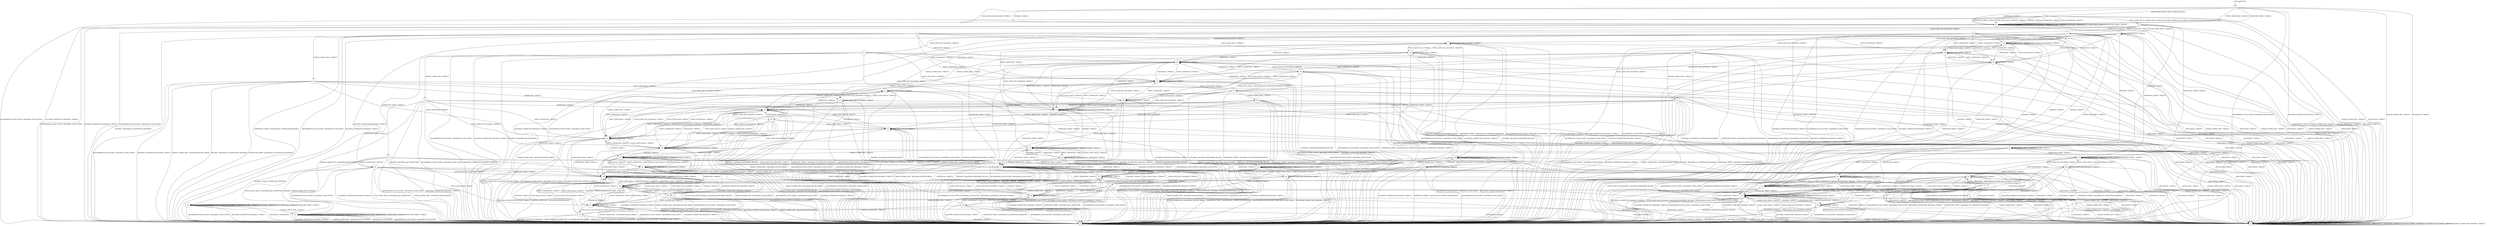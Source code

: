digraph g {
	graph [name=g];
	s0	[label=s0,
		shape=circle];
	s1	[label=s1,
		shape=circle];
	s0 -> s1	[key=0,
		label="Alert(WARNING,CLOSE_NOTIFY) / Alert(FATAL,CLOSE_NOTIFY)"];
	s0 -> s1	[key=1,
		label="Alert(FATAL,UNEXPECTED_MESSAGE) / TIMEOUT"];
	s2	[label=s2,
		shape=circle];
	s0 -> s2	[key=0,
		label="ECDH_CLIENT_HELLO / HELLO_VERIFY_REQUEST+"];
	s3	[label=s3,
		shape=circle];
	s0 -> s3	[key=0,
		label="ECDH_CLIENT_KEY_EXCHANGE / TIMEOUT"];
	s0 -> s3	[key=1,
		label="FINISHED / TIMEOUT"];
	s0 -> s3	[key=2,
		label="CERTIFICATE / TIMEOUT"];
	s0 -> s3	[key=3,
		label="EMPTY_CERTIFICATE / TIMEOUT"];
	s0 -> s3	[key=4,
		label="CERTIFICATE_VERIFY / TIMEOUT"];
	s4	[label=s4,
		shape=circle];
	s0 -> s4	[key=0,
		label="CHANGE_CIPHER_SPEC / TIMEOUT"];
	s0 -> s4	[key=1,
		label="APPLICATION / TIMEOUT"];
	s1 -> s1	[key=0,
		label="ECDH_CLIENT_HELLO / SOCKET_CLOSED"];
	s1 -> s1	[key=1,
		label="ECDH_CLIENT_KEY_EXCHANGE / SOCKET_CLOSED"];
	s1 -> s1	[key=2,
		label="CHANGE_CIPHER_SPEC / SOCKET_CLOSED"];
	s1 -> s1	[key=3,
		label="FINISHED / SOCKET_CLOSED"];
	s1 -> s1	[key=4,
		label="APPLICATION / SOCKET_CLOSED"];
	s1 -> s1	[key=5,
		label="CERTIFICATE / SOCKET_CLOSED"];
	s1 -> s1	[key=6,
		label="EMPTY_CERTIFICATE / SOCKET_CLOSED"];
	s1 -> s1	[key=7,
		label="CERTIFICATE_VERIFY / SOCKET_CLOSED"];
	s1 -> s1	[key=8,
		label="Alert(WARNING,CLOSE_NOTIFY) / SOCKET_CLOSED"];
	s1 -> s1	[key=9,
		label="Alert(FATAL,UNEXPECTED_MESSAGE) / SOCKET_CLOSED"];
	s2 -> s1	[key=0,
		label="Alert(WARNING,CLOSE_NOTIFY) / Alert(FATAL,CLOSE_NOTIFY)"];
	s2 -> s1	[key=1,
		label="Alert(FATAL,UNEXPECTED_MESSAGE) / TIMEOUT"];
	s2 -> s3	[key=0,
		label="ECDH_CLIENT_KEY_EXCHANGE / TIMEOUT"];
	s2 -> s3	[key=1,
		label="FINISHED / TIMEOUT"];
	s2 -> s3	[key=2,
		label="CERTIFICATE / TIMEOUT"];
	s2 -> s3	[key=3,
		label="EMPTY_CERTIFICATE / TIMEOUT"];
	s2 -> s3	[key=4,
		label="CERTIFICATE_VERIFY / TIMEOUT"];
	s2 -> s4	[key=0,
		label="CHANGE_CIPHER_SPEC / TIMEOUT"];
	s2 -> s4	[key=1,
		label="APPLICATION / TIMEOUT"];
	s5	[label=s5,
		shape=circle];
	s2 -> s5	[key=0,
		label="ECDH_CLIENT_HELLO / SERVER_HELLO,CERTIFICATE,ECDHE_SERVER_KEY_EXCHANGE,CERTIFICATE_REQUEST,SERVER_HELLO_DONE"];
	s3 -> s1	[key=0,
		label="Alert(WARNING,CLOSE_NOTIFY) / Alert(FATAL,CLOSE_NOTIFY)"];
	s3 -> s1	[key=1,
		label="Alert(FATAL,UNEXPECTED_MESSAGE) / TIMEOUT"];
	s3 -> s3	[key=0,
		label="ECDH_CLIENT_HELLO / TIMEOUT"];
	s3 -> s3	[key=1,
		label="ECDH_CLIENT_KEY_EXCHANGE / TIMEOUT"];
	s3 -> s3	[key=2,
		label="FINISHED / TIMEOUT"];
	s3 -> s3	[key=3,
		label="CERTIFICATE / TIMEOUT"];
	s3 -> s3	[key=4,
		label="EMPTY_CERTIFICATE / TIMEOUT"];
	s3 -> s3	[key=5,
		label="CERTIFICATE_VERIFY / TIMEOUT"];
	s3 -> s4	[key=0,
		label="CHANGE_CIPHER_SPEC / TIMEOUT"];
	s3 -> s4	[key=1,
		label="APPLICATION / TIMEOUT"];
	s4 -> s4	[key=0,
		label="ECDH_CLIENT_HELLO / TIMEOUT"];
	s4 -> s4	[key=1,
		label="ECDH_CLIENT_KEY_EXCHANGE / TIMEOUT"];
	s4 -> s4	[key=2,
		label="CHANGE_CIPHER_SPEC / TIMEOUT"];
	s4 -> s4	[key=3,
		label="FINISHED / TIMEOUT"];
	s4 -> s4	[key=4,
		label="APPLICATION / TIMEOUT"];
	s4 -> s4	[key=5,
		label="CERTIFICATE / TIMEOUT"];
	s4 -> s4	[key=6,
		label="EMPTY_CERTIFICATE / TIMEOUT"];
	s4 -> s4	[key=7,
		label="CERTIFICATE_VERIFY / TIMEOUT"];
	s4 -> s4	[key=8,
		label="Alert(WARNING,CLOSE_NOTIFY) / TIMEOUT"];
	s4 -> s4	[key=9,
		label="Alert(FATAL,UNEXPECTED_MESSAGE) / TIMEOUT"];
	s5 -> s1	[key=0,
		label="Alert(WARNING,CLOSE_NOTIFY) / Alert(FATAL,CLOSE_NOTIFY)"];
	s5 -> s1	[key=1,
		label="Alert(FATAL,UNEXPECTED_MESSAGE) / TIMEOUT"];
	s5 -> s4	[key=0,
		label="CHANGE_CIPHER_SPEC / TIMEOUT"];
	s5 -> s4	[key=1,
		label="APPLICATION / TIMEOUT"];
	s6	[label=s6,
		shape=circle];
	s5 -> s6	[key=0,
		label="ECDH_CLIENT_KEY_EXCHANGE / TIMEOUT"];
	s8	[label=s8,
		shape=circle];
	s5 -> s8	[key=0,
		label="FINISHED / TIMEOUT"];
	s9	[label=s9,
		shape=circle];
	s5 -> s9	[key=0,
		label="CERTIFICATE / TIMEOUT"];
	s18	[label=s18,
		shape=circle];
	s5 -> s18	[key=0,
		label="ECDH_CLIENT_HELLO / TIMEOUT"];
	s23	[label=s23,
		shape=circle];
	s5 -> s23	[key=0,
		label="CERTIFICATE_VERIFY / TIMEOUT"];
	s63	[label=s63,
		shape=circle];
	s5 -> s63	[key=0,
		label="EMPTY_CERTIFICATE / TIMEOUT"];
	s6 -> s1	[key=0,
		label="FINISHED / Alert(FATAL,NO_CERTIFICATE_RESERVED)"];
	s6 -> s1	[key=1,
		label="CERTIFICATE_VERIFY / Alert(FATAL,NO_CERTIFICATE_RESERVED)"];
	s6 -> s1	[key=2,
		label="Alert(WARNING,CLOSE_NOTIFY) / Alert(FATAL,CLOSE_NOTIFY)"];
	s6 -> s1	[key=3,
		label="Alert(FATAL,UNEXPECTED_MESSAGE) / TIMEOUT"];
	s6 -> s4	[key=0,
		label="APPLICATION / TIMEOUT"];
	s7	[label=s7,
		shape=circle];
	s6 -> s7	[key=0,
		label="ECDH_CLIENT_KEY_EXCHANGE / TIMEOUT"];
	s10	[label=s10,
		shape=circle];
	s6 -> s10	[key=0,
		label="CERTIFICATE / TIMEOUT"];
	s13	[label=s13,
		shape=circle];
	s6 -> s13	[key=0,
		label="CHANGE_CIPHER_SPEC / TIMEOUT"];
	s30	[label=s30,
		shape=circle];
	s6 -> s30	[key=0,
		label="ECDH_CLIENT_HELLO / TIMEOUT"];
	s33	[label=s33,
		shape=circle];
	s6 -> s33	[key=0,
		label="EMPTY_CERTIFICATE / TIMEOUT"];
	s7 -> s1	[key=0,
		label="FINISHED / Alert(FATAL,HANDSHAKE_FAILURE)"];
	s7 -> s1	[key=1,
		label="CERTIFICATE_VERIFY / Alert(FATAL,NO_CERTIFICATE_RESERVED)"];
	s7 -> s1	[key=2,
		label="Alert(WARNING,CLOSE_NOTIFY) / Alert(FATAL,CLOSE_NOTIFY)"];
	s7 -> s1	[key=3,
		label="Alert(FATAL,UNEXPECTED_MESSAGE) / TIMEOUT"];
	s7 -> s4	[key=0,
		label="APPLICATION / TIMEOUT"];
	s7 -> s7	[key=0,
		label="ECDH_CLIENT_KEY_EXCHANGE / TIMEOUT"];
	s7 -> s10	[key=0,
		label="CERTIFICATE / TIMEOUT"];
	s17	[label=s17,
		shape=circle];
	s7 -> s17	[key=0,
		label="CHANGE_CIPHER_SPEC / TIMEOUT"];
	s7 -> s30	[key=0,
		label="ECDH_CLIENT_HELLO / TIMEOUT"];
	s7 -> s33	[key=0,
		label="EMPTY_CERTIFICATE / TIMEOUT"];
	s8 -> s1	[key=0,
		label="ECDH_CLIENT_KEY_EXCHANGE / Alert(FATAL,HANDSHAKE_FAILURE)"];
	s8 -> s1	[key=1,
		label="Alert(WARNING,CLOSE_NOTIFY) / Alert(FATAL,CLOSE_NOTIFY)"];
	s8 -> s1	[key=2,
		label="Alert(FATAL,UNEXPECTED_MESSAGE) / TIMEOUT"];
	s8 -> s4	[key=0,
		label="CHANGE_CIPHER_SPEC / TIMEOUT"];
	s8 -> s4	[key=1,
		label="APPLICATION / TIMEOUT"];
	s8 -> s8	[key=0,
		label="ECDH_CLIENT_HELLO / TIMEOUT"];
	s8 -> s8	[key=1,
		label="FINISHED / TIMEOUT"];
	s8 -> s23	[key=0,
		label="CERTIFICATE_VERIFY / TIMEOUT"];
	s28	[label=s28,
		shape=circle];
	s8 -> s28	[key=0,
		label="CERTIFICATE / TIMEOUT"];
	s8 -> s28	[key=1,
		label="EMPTY_CERTIFICATE / TIMEOUT"];
	s9 -> s1	[key=0,
		label="Alert(WARNING,CLOSE_NOTIFY) / Alert(FATAL,CLOSE_NOTIFY)"];
	s9 -> s1	[key=1,
		label="Alert(FATAL,UNEXPECTED_MESSAGE) / TIMEOUT"];
	s9 -> s4	[key=0,
		label="CHANGE_CIPHER_SPEC / TIMEOUT"];
	s9 -> s4	[key=1,
		label="APPLICATION / TIMEOUT"];
	s11	[label=s11,
		shape=circle];
	s9 -> s11	[key=0,
		label="ECDH_CLIENT_KEY_EXCHANGE / TIMEOUT"];
	s37	[label=s37,
		shape=circle];
	s9 -> s37	[key=0,
		label="FINISHED / TIMEOUT"];
	s38	[label=s38,
		shape=circle];
	s9 -> s38	[key=0,
		label="ECDH_CLIENT_HELLO / TIMEOUT"];
	s52	[label=s52,
		shape=circle];
	s9 -> s52	[key=0,
		label="CERTIFICATE_VERIFY / TIMEOUT"];
	s56	[label=s56,
		shape=circle];
	s9 -> s56	[key=0,
		label="EMPTY_CERTIFICATE / TIMEOUT"];
	s62	[label=s62,
		shape=circle];
	s9 -> s62	[key=0,
		label="CERTIFICATE / TIMEOUT"];
	s10 -> s1	[key=0,
		label="Alert(WARNING,CLOSE_NOTIFY) / Alert(FATAL,CLOSE_NOTIFY)"];
	s10 -> s1	[key=1,
		label="Alert(FATAL,UNEXPECTED_MESSAGE) / TIMEOUT"];
	s10 -> s4	[key=0,
		label="APPLICATION / TIMEOUT"];
	s10 -> s10	[key=0,
		label="CERTIFICATE / TIMEOUT"];
	s15	[label=s15,
		shape=circle];
	s10 -> s15	[key=0,
		label="ECDH_CLIENT_HELLO / TIMEOUT"];
	s19	[label=s19,
		shape=circle];
	s10 -> s19	[key=0,
		label="CHANGE_CIPHER_SPEC / TIMEOUT"];
	s29	[label=s29,
		shape=circle];
	s10 -> s29	[key=0,
		label="ECDH_CLIENT_KEY_EXCHANGE / TIMEOUT"];
	s31	[label=s31,
		shape=circle];
	s10 -> s31	[key=0,
		label="CERTIFICATE_VERIFY / TIMEOUT"];
	s32	[label=s32,
		shape=circle];
	s10 -> s32	[key=0,
		label="FINISHED / TIMEOUT"];
	s10 -> s33	[key=0,
		label="EMPTY_CERTIFICATE / TIMEOUT"];
	s11 -> s1	[key=0,
		label="FINISHED / Alert(FATAL,BAD_CERTIFICATE)"];
	s11 -> s1	[key=1,
		label="Alert(WARNING,CLOSE_NOTIFY) / Alert(FATAL,CLOSE_NOTIFY)"];
	s11 -> s1	[key=2,
		label="Alert(FATAL,UNEXPECTED_MESSAGE) / TIMEOUT"];
	s11 -> s4	[key=0,
		label="APPLICATION / TIMEOUT"];
	s11 -> s10	[key=0,
		label="CERTIFICATE / TIMEOUT"];
	s12	[label=s12,
		shape=circle];
	s11 -> s12	[key=0,
		label="CERTIFICATE_VERIFY / TIMEOUT"];
	s11 -> s15	[key=0,
		label="ECDH_CLIENT_KEY_EXCHANGE / TIMEOUT"];
	s22	[label=s22,
		shape=circle];
	s11 -> s22	[key=0,
		label="CHANGE_CIPHER_SPEC / TIMEOUT"];
	s11 -> s33	[key=0,
		label="EMPTY_CERTIFICATE / TIMEOUT"];
	s60	[label=s60,
		shape=circle];
	s11 -> s60	[key=0,
		label="ECDH_CLIENT_HELLO / TIMEOUT"];
	s12 -> s1	[key=0,
		label="ECDH_CLIENT_HELLO / Alert(FATAL,BAD_CERTIFICATE)"];
	s12 -> s1	[key=1,
		label="Alert(WARNING,CLOSE_NOTIFY) / Alert(FATAL,CLOSE_NOTIFY)"];
	s12 -> s1	[key=2,
		label="Alert(FATAL,UNEXPECTED_MESSAGE) / TIMEOUT"];
	s12 -> s4	[key=0,
		label="APPLICATION / TIMEOUT"];
	s21	[label=s21,
		shape=circle];
	s12 -> s21	[key=0,
		label="CHANGE_CIPHER_SPEC / TIMEOUT"];
	s12 -> s31	[key=0,
		label="ECDH_CLIENT_KEY_EXCHANGE / TIMEOUT"];
	s12 -> s31	[key=1,
		label="CERTIFICATE_VERIFY / TIMEOUT"];
	s42	[label=s42,
		shape=circle];
	s12 -> s42	[key=0,
		label="FINISHED / CHANGE_CIPHER_SPEC,FINISHED"];
	s47	[label=s47,
		shape=circle];
	s12 -> s47	[key=0,
		label="CERTIFICATE / TIMEOUT"];
	s48	[label=s48,
		shape=circle];
	s12 -> s48	[key=0,
		label="EMPTY_CERTIFICATE / TIMEOUT"];
	s13 -> s1	[key=0,
		label="CHANGE_CIPHER_SPEC / Alert(FATAL,DECODE_ERROR)"];
	s13 -> s1	[key=1,
		label="FINISHED / Alert(FATAL,NO_CERTIFICATE_RESERVED)"];
	s13 -> s1	[key=2,
		label="CERTIFICATE_VERIFY / Alert(FATAL,NO_CERTIFICATE_RESERVED)"];
	s13 -> s1	[key=3,
		label="Alert(WARNING,CLOSE_NOTIFY) / Alert(FATAL,CLOSE_NOTIFY)"];
	s13 -> s1	[key=4,
		label="Alert(FATAL,UNEXPECTED_MESSAGE) / TIMEOUT"];
	s13 -> s4	[key=0,
		label="APPLICATION / TIMEOUT"];
	s14	[label=s14,
		shape=circle];
	s13 -> s14	[key=0,
		label="ECDH_CLIENT_HELLO / TIMEOUT"];
	s13 -> s17	[key=0,
		label="ECDH_CLIENT_KEY_EXCHANGE / TIMEOUT"];
	s13 -> s19	[key=0,
		label="CERTIFICATE / TIMEOUT"];
	s34	[label=s34,
		shape=circle];
	s13 -> s34	[key=0,
		label="EMPTY_CERTIFICATE / TIMEOUT"];
	s14 -> s1	[key=0,
		label="CHANGE_CIPHER_SPEC / Alert(FATAL,DECODE_ERROR)"];
	s14 -> s1	[key=1,
		label="FINISHED / Alert(FATAL,HANDSHAKE_FAILURE)"];
	s14 -> s1	[key=2,
		label="Alert(WARNING,CLOSE_NOTIFY) / Alert(FATAL,CLOSE_NOTIFY)"];
	s14 -> s1	[key=3,
		label="Alert(FATAL,UNEXPECTED_MESSAGE) / TIMEOUT"];
	s14 -> s4	[key=0,
		label="APPLICATION / TIMEOUT"];
	s14 -> s14	[key=0,
		label="ECDH_CLIENT_HELLO / TIMEOUT"];
	s16	[label=s16,
		shape=circle];
	s14 -> s16	[key=0,
		label="CERTIFICATE_VERIFY / TIMEOUT"];
	s14 -> s17	[key=0,
		label="ECDH_CLIENT_KEY_EXCHANGE / TIMEOUT"];
	s14 -> s19	[key=0,
		label="CERTIFICATE / TIMEOUT"];
	s14 -> s34	[key=0,
		label="EMPTY_CERTIFICATE / TIMEOUT"];
	s15 -> s1	[key=0,
		label="Alert(WARNING,CLOSE_NOTIFY) / Alert(FATAL,CLOSE_NOTIFY)"];
	s15 -> s1	[key=1,
		label="Alert(FATAL,UNEXPECTED_MESSAGE) / TIMEOUT"];
	s15 -> s4	[key=0,
		label="APPLICATION / TIMEOUT"];
	s15 -> s10	[key=0,
		label="CERTIFICATE / TIMEOUT"];
	s15 -> s15	[key=0,
		label="ECDH_CLIENT_HELLO / TIMEOUT"];
	s15 -> s15	[key=1,
		label="ECDH_CLIENT_KEY_EXCHANGE / TIMEOUT"];
	s15 -> s31	[key=0,
		label="CERTIFICATE_VERIFY / TIMEOUT"];
	s15 -> s32	[key=0,
		label="FINISHED / TIMEOUT"];
	s15 -> s33	[key=0,
		label="EMPTY_CERTIFICATE / TIMEOUT"];
	s36	[label=s36,
		shape=circle];
	s15 -> s36	[key=0,
		label="CHANGE_CIPHER_SPEC / TIMEOUT"];
	s16 -> s1	[key=0,
		label="CHANGE_CIPHER_SPEC / Alert(FATAL,DECODE_ERROR)"];
	s16 -> s1	[key=1,
		label="Alert(WARNING,CLOSE_NOTIFY) / Alert(FATAL,CLOSE_NOTIFY)"];
	s16 -> s1	[key=2,
		label="Alert(FATAL,UNEXPECTED_MESSAGE) / TIMEOUT"];
	s16 -> s4	[key=0,
		label="APPLICATION / TIMEOUT"];
	s16 -> s16	[key=0,
		label="ECDH_CLIENT_HELLO / TIMEOUT"];
	s16 -> s16	[key=1,
		label="FINISHED / TIMEOUT"];
	s16 -> s16	[key=2,
		label="CERTIFICATE_VERIFY / TIMEOUT"];
	s39	[label=s39,
		shape=circle];
	s16 -> s39	[key=0,
		label="ECDH_CLIENT_KEY_EXCHANGE / TIMEOUT"];
	s45	[label=s45,
		shape=circle];
	s16 -> s45	[key=0,
		label="CERTIFICATE / TIMEOUT"];
	s57	[label=s57,
		shape=circle];
	s16 -> s57	[key=0,
		label="EMPTY_CERTIFICATE / TIMEOUT"];
	s17 -> s1	[key=0,
		label="CHANGE_CIPHER_SPEC / Alert(FATAL,DECODE_ERROR)"];
	s17 -> s1	[key=1,
		label="FINISHED / Alert(FATAL,HANDSHAKE_FAILURE)"];
	s17 -> s1	[key=2,
		label="CERTIFICATE_VERIFY / Alert(FATAL,NO_CERTIFICATE_RESERVED)"];
	s17 -> s1	[key=3,
		label="Alert(WARNING,CLOSE_NOTIFY) / Alert(FATAL,CLOSE_NOTIFY)"];
	s17 -> s1	[key=4,
		label="Alert(FATAL,UNEXPECTED_MESSAGE) / TIMEOUT"];
	s17 -> s4	[key=0,
		label="APPLICATION / TIMEOUT"];
	s17 -> s14	[key=0,
		label="ECDH_CLIENT_HELLO / TIMEOUT"];
	s17 -> s17	[key=0,
		label="ECDH_CLIENT_KEY_EXCHANGE / TIMEOUT"];
	s17 -> s19	[key=0,
		label="CERTIFICATE / TIMEOUT"];
	s17 -> s34	[key=0,
		label="EMPTY_CERTIFICATE / TIMEOUT"];
	s18 -> s1	[key=0,
		label="Alert(WARNING,CLOSE_NOTIFY) / Alert(FATAL,CLOSE_NOTIFY)"];
	s18 -> s1	[key=1,
		label="Alert(FATAL,UNEXPECTED_MESSAGE) / TIMEOUT"];
	s18 -> s4	[key=0,
		label="CHANGE_CIPHER_SPEC / TIMEOUT"];
	s18 -> s4	[key=1,
		label="APPLICATION / TIMEOUT"];
	s18 -> s7	[key=0,
		label="ECDH_CLIENT_KEY_EXCHANGE / TIMEOUT"];
	s18 -> s8	[key=0,
		label="FINISHED / TIMEOUT"];
	s18 -> s18	[key=0,
		label="ECDH_CLIENT_HELLO / TIMEOUT"];
	s18 -> s23	[key=0,
		label="CERTIFICATE_VERIFY / TIMEOUT"];
	s18 -> s56	[key=0,
		label="EMPTY_CERTIFICATE / TIMEOUT"];
	s18 -> s62	[key=0,
		label="CERTIFICATE / TIMEOUT"];
	s19 -> s1	[key=0,
		label="CHANGE_CIPHER_SPEC / Alert(FATAL,DECODE_ERROR)"];
	s19 -> s1	[key=1,
		label="Alert(WARNING,CLOSE_NOTIFY) / Alert(FATAL,CLOSE_NOTIFY)"];
	s19 -> s1	[key=2,
		label="Alert(FATAL,UNEXPECTED_MESSAGE) / TIMEOUT"];
	s19 -> s4	[key=0,
		label="APPLICATION / TIMEOUT"];
	s19 -> s19	[key=0,
		label="CERTIFICATE / TIMEOUT"];
	s20	[label=s20,
		shape=circle];
	s19 -> s20	[key=0,
		label="ECDH_CLIENT_KEY_EXCHANGE / TIMEOUT"];
	s19 -> s34	[key=0,
		label="EMPTY_CERTIFICATE / TIMEOUT"];
	s35	[label=s35,
		shape=circle];
	s19 -> s35	[key=0,
		label="FINISHED / TIMEOUT"];
	s19 -> s36	[key=0,
		label="ECDH_CLIENT_HELLO / TIMEOUT"];
	s44	[label=s44,
		shape=circle];
	s19 -> s44	[key=0,
		label="CERTIFICATE_VERIFY / TIMEOUT"];
	s20 -> s1	[key=0,
		label="CHANGE_CIPHER_SPEC / Alert(FATAL,DECODE_ERROR)"];
	s20 -> s1	[key=1,
		label="FINISHED / Alert(FATAL,HANDSHAKE_FAILURE)"];
	s20 -> s1	[key=2,
		label="CERTIFICATE_VERIFY / Alert(FATAL,BAD_CERTIFICATE)"];
	s20 -> s1	[key=3,
		label="Alert(WARNING,CLOSE_NOTIFY) / Alert(FATAL,CLOSE_NOTIFY)"];
	s20 -> s1	[key=4,
		label="Alert(FATAL,UNEXPECTED_MESSAGE) / TIMEOUT"];
	s20 -> s4	[key=0,
		label="APPLICATION / TIMEOUT"];
	s20 -> s19	[key=0,
		label="CERTIFICATE / TIMEOUT"];
	s27	[label=s27,
		shape=circle];
	s20 -> s27	[key=0,
		label="ECDH_CLIENT_HELLO / TIMEOUT"];
	s20 -> s34	[key=0,
		label="EMPTY_CERTIFICATE / TIMEOUT"];
	s20 -> s36	[key=0,
		label="ECDH_CLIENT_KEY_EXCHANGE / TIMEOUT"];
	s21 -> s1	[key=0,
		label="ECDH_CLIENT_HELLO / Alert(FATAL,BAD_CERTIFICATE)"];
	s21 -> s1	[key=1,
		label="CHANGE_CIPHER_SPEC / Alert(FATAL,DECODE_ERROR)"];
	s21 -> s1	[key=2,
		label="Alert(WARNING,CLOSE_NOTIFY) / Alert(FATAL,CLOSE_NOTIFY)"];
	s21 -> s1	[key=3,
		label="Alert(FATAL,UNEXPECTED_MESSAGE) / TIMEOUT"];
	s21 -> s4	[key=0,
		label="APPLICATION / TIMEOUT"];
	s43	[label=s43,
		shape=circle];
	s21 -> s43	[key=0,
		label="FINISHED / CHANGE_CIPHER_SPEC,FINISHED"];
	s21 -> s44	[key=0,
		label="ECDH_CLIENT_KEY_EXCHANGE / TIMEOUT"];
	s21 -> s44	[key=1,
		label="CERTIFICATE_VERIFY / TIMEOUT"];
	s21 -> s45	[key=0,
		label="CERTIFICATE / TIMEOUT"];
	s21 -> s57	[key=0,
		label="EMPTY_CERTIFICATE / TIMEOUT"];
	s22 -> s1	[key=0,
		label="CHANGE_CIPHER_SPEC / Alert(FATAL,DECODE_ERROR)"];
	s22 -> s1	[key=1,
		label="FINISHED / Alert(FATAL,BAD_CERTIFICATE)"];
	s22 -> s1	[key=2,
		label="Alert(WARNING,CLOSE_NOTIFY) / Alert(FATAL,CLOSE_NOTIFY)"];
	s22 -> s1	[key=3,
		label="Alert(FATAL,UNEXPECTED_MESSAGE) / TIMEOUT"];
	s22 -> s4	[key=0,
		label="APPLICATION / TIMEOUT"];
	s22 -> s19	[key=0,
		label="CERTIFICATE / TIMEOUT"];
	s22 -> s21	[key=0,
		label="CERTIFICATE_VERIFY / TIMEOUT"];
	s22 -> s27	[key=0,
		label="ECDH_CLIENT_HELLO / TIMEOUT"];
	s22 -> s34	[key=0,
		label="EMPTY_CERTIFICATE / TIMEOUT"];
	s22 -> s36	[key=0,
		label="ECDH_CLIENT_KEY_EXCHANGE / TIMEOUT"];
	s23 -> s1	[key=0,
		label="Alert(WARNING,CLOSE_NOTIFY) / Alert(FATAL,CLOSE_NOTIFY)"];
	s23 -> s1	[key=1,
		label="Alert(FATAL,UNEXPECTED_MESSAGE) / TIMEOUT"];
	s23 -> s4	[key=0,
		label="CHANGE_CIPHER_SPEC / TIMEOUT"];
	s23 -> s4	[key=1,
		label="APPLICATION / TIMEOUT"];
	s23 -> s23	[key=0,
		label="ECDH_CLIENT_HELLO / TIMEOUT"];
	s23 -> s23	[key=1,
		label="FINISHED / TIMEOUT"];
	s23 -> s23	[key=2,
		label="CERTIFICATE_VERIFY / TIMEOUT"];
	s24	[label=s24,
		shape=circle];
	s23 -> s24	[key=0,
		label="ECDH_CLIENT_KEY_EXCHANGE / TIMEOUT"];
	s25	[label=s25,
		shape=circle];
	s23 -> s25	[key=0,
		label="CERTIFICATE / TIMEOUT"];
	s53	[label=s53,
		shape=circle];
	s23 -> s53	[key=0,
		label="EMPTY_CERTIFICATE / TIMEOUT"];
	s24 -> s1	[key=0,
		label="CERTIFICATE_VERIFY / Alert(FATAL,NO_CERTIFICATE_RESERVED)"];
	s24 -> s1	[key=1,
		label="Alert(WARNING,CLOSE_NOTIFY) / Alert(FATAL,CLOSE_NOTIFY)"];
	s24 -> s1	[key=2,
		label="Alert(FATAL,UNEXPECTED_MESSAGE) / TIMEOUT"];
	s24 -> s4	[key=0,
		label="CHANGE_CIPHER_SPEC / TIMEOUT"];
	s24 -> s4	[key=1,
		label="APPLICATION / TIMEOUT"];
	s24 -> s23	[key=0,
		label="ECDH_CLIENT_HELLO / TIMEOUT"];
	s24 -> s23	[key=1,
		label="FINISHED / TIMEOUT"];
	s24 -> s24	[key=0,
		label="ECDH_CLIENT_KEY_EXCHANGE / TIMEOUT"];
	s24 -> s25	[key=0,
		label="CERTIFICATE / TIMEOUT"];
	s24 -> s53	[key=0,
		label="EMPTY_CERTIFICATE / TIMEOUT"];
	s25 -> s1	[key=0,
		label="Alert(WARNING,CLOSE_NOTIFY) / Alert(FATAL,CLOSE_NOTIFY)"];
	s25 -> s1	[key=1,
		label="Alert(FATAL,UNEXPECTED_MESSAGE) / TIMEOUT"];
	s25 -> s4	[key=0,
		label="CHANGE_CIPHER_SPEC / TIMEOUT"];
	s25 -> s4	[key=1,
		label="APPLICATION / TIMEOUT"];
	s25 -> s25	[key=0,
		label="CERTIFICATE / TIMEOUT"];
	s26	[label=s26,
		shape=circle];
	s25 -> s26	[key=0,
		label="ECDH_CLIENT_KEY_EXCHANGE / TIMEOUT"];
	s25 -> s52	[key=0,
		label="ECDH_CLIENT_HELLO / TIMEOUT"];
	s25 -> s52	[key=1,
		label="FINISHED / TIMEOUT"];
	s25 -> s52	[key=2,
		label="CERTIFICATE_VERIFY / TIMEOUT"];
	s25 -> s53	[key=0,
		label="EMPTY_CERTIFICATE / TIMEOUT"];
	s26 -> s1	[key=0,
		label="CERTIFICATE_VERIFY / Alert(FATAL,BAD_CERTIFICATE)"];
	s26 -> s1	[key=1,
		label="Alert(WARNING,CLOSE_NOTIFY) / Alert(FATAL,CLOSE_NOTIFY)"];
	s26 -> s1	[key=2,
		label="Alert(FATAL,UNEXPECTED_MESSAGE) / TIMEOUT"];
	s26 -> s4	[key=0,
		label="CHANGE_CIPHER_SPEC / TIMEOUT"];
	s26 -> s4	[key=1,
		label="APPLICATION / TIMEOUT"];
	s26 -> s25	[key=0,
		label="CERTIFICATE / TIMEOUT"];
	s26 -> s52	[key=0,
		label="ECDH_CLIENT_HELLO / TIMEOUT"];
	s26 -> s52	[key=1,
		label="ECDH_CLIENT_KEY_EXCHANGE / TIMEOUT"];
	s26 -> s52	[key=2,
		label="FINISHED / TIMEOUT"];
	s26 -> s53	[key=0,
		label="EMPTY_CERTIFICATE / TIMEOUT"];
	s27 -> s1	[key=0,
		label="CHANGE_CIPHER_SPEC / Alert(FATAL,DECODE_ERROR)"];
	s27 -> s1	[key=1,
		label="FINISHED / Alert(FATAL,HANDSHAKE_FAILURE)"];
	s27 -> s1	[key=2,
		label="Alert(WARNING,CLOSE_NOTIFY) / Alert(FATAL,CLOSE_NOTIFY)"];
	s27 -> s1	[key=3,
		label="Alert(FATAL,UNEXPECTED_MESSAGE) / TIMEOUT"];
	s27 -> s4	[key=0,
		label="APPLICATION / TIMEOUT"];
	s27 -> s19	[key=0,
		label="CERTIFICATE / TIMEOUT"];
	s27 -> s27	[key=0,
		label="ECDH_CLIENT_HELLO / TIMEOUT"];
	s27 -> s34	[key=0,
		label="EMPTY_CERTIFICATE / TIMEOUT"];
	s27 -> s36	[key=0,
		label="ECDH_CLIENT_KEY_EXCHANGE / TIMEOUT"];
	s27 -> s44	[key=0,
		label="CERTIFICATE_VERIFY / TIMEOUT"];
	s28 -> s1	[key=0,
		label="ECDH_CLIENT_KEY_EXCHANGE / Alert(FATAL,HANDSHAKE_FAILURE)"];
	s28 -> s1	[key=1,
		label="Alert(WARNING,CLOSE_NOTIFY) / Alert(FATAL,CLOSE_NOTIFY)"];
	s28 -> s1	[key=2,
		label="Alert(FATAL,UNEXPECTED_MESSAGE) / TIMEOUT"];
	s28 -> s4	[key=0,
		label="CHANGE_CIPHER_SPEC / TIMEOUT"];
	s28 -> s4	[key=1,
		label="APPLICATION / TIMEOUT"];
	s28 -> s28	[key=0,
		label="CERTIFICATE / TIMEOUT"];
	s28 -> s28	[key=1,
		label="EMPTY_CERTIFICATE / TIMEOUT"];
	s28 -> s37	[key=0,
		label="ECDH_CLIENT_HELLO / TIMEOUT"];
	s28 -> s37	[key=1,
		label="FINISHED / TIMEOUT"];
	s28 -> s52	[key=0,
		label="CERTIFICATE_VERIFY / TIMEOUT"];
	s29 -> s1	[key=0,
		label="FINISHED / Alert(FATAL,HANDSHAKE_FAILURE)"];
	s29 -> s1	[key=1,
		label="CERTIFICATE_VERIFY / Alert(FATAL,BAD_CERTIFICATE)"];
	s29 -> s1	[key=2,
		label="Alert(WARNING,CLOSE_NOTIFY) / Alert(FATAL,CLOSE_NOTIFY)"];
	s29 -> s1	[key=3,
		label="Alert(FATAL,UNEXPECTED_MESSAGE) / TIMEOUT"];
	s29 -> s4	[key=0,
		label="APPLICATION / TIMEOUT"];
	s29 -> s10	[key=0,
		label="CERTIFICATE / TIMEOUT"];
	s29 -> s15	[key=0,
		label="ECDH_CLIENT_KEY_EXCHANGE / TIMEOUT"];
	s29 -> s20	[key=0,
		label="CHANGE_CIPHER_SPEC / TIMEOUT"];
	s29 -> s33	[key=0,
		label="EMPTY_CERTIFICATE / TIMEOUT"];
	s29 -> s60	[key=0,
		label="ECDH_CLIENT_HELLO / TIMEOUT"];
	s30 -> s1	[key=0,
		label="FINISHED / Alert(FATAL,HANDSHAKE_FAILURE)"];
	s30 -> s1	[key=1,
		label="Alert(WARNING,CLOSE_NOTIFY) / Alert(FATAL,CLOSE_NOTIFY)"];
	s30 -> s1	[key=2,
		label="Alert(FATAL,UNEXPECTED_MESSAGE) / TIMEOUT"];
	s30 -> s4	[key=0,
		label="APPLICATION / TIMEOUT"];
	s30 -> s7	[key=0,
		label="ECDH_CLIENT_KEY_EXCHANGE / TIMEOUT"];
	s30 -> s10	[key=0,
		label="CERTIFICATE / TIMEOUT"];
	s30 -> s14	[key=0,
		label="CHANGE_CIPHER_SPEC / TIMEOUT"];
	s30 -> s30	[key=0,
		label="ECDH_CLIENT_HELLO / TIMEOUT"];
	s30 -> s33	[key=0,
		label="EMPTY_CERTIFICATE / TIMEOUT"];
	s54	[label=s54,
		shape=circle];
	s30 -> s54	[key=0,
		label="CERTIFICATE_VERIFY / TIMEOUT"];
	s31 -> s1	[key=0,
		label="Alert(WARNING,CLOSE_NOTIFY) / Alert(FATAL,CLOSE_NOTIFY)"];
	s31 -> s1	[key=1,
		label="Alert(FATAL,UNEXPECTED_MESSAGE) / TIMEOUT"];
	s31 -> s4	[key=0,
		label="APPLICATION / TIMEOUT"];
	s31 -> s31	[key=0,
		label="ECDH_CLIENT_HELLO / TIMEOUT"];
	s31 -> s31	[key=1,
		label="ECDH_CLIENT_KEY_EXCHANGE / TIMEOUT"];
	s31 -> s31	[key=2,
		label="FINISHED / TIMEOUT"];
	s31 -> s31	[key=3,
		label="CERTIFICATE_VERIFY / TIMEOUT"];
	s31 -> s44	[key=0,
		label="CHANGE_CIPHER_SPEC / TIMEOUT"];
	s31 -> s47	[key=0,
		label="CERTIFICATE / TIMEOUT"];
	s31 -> s48	[key=0,
		label="EMPTY_CERTIFICATE / TIMEOUT"];
	s32 -> s1	[key=0,
		label="Alert(WARNING,CLOSE_NOTIFY) / Alert(FATAL,CLOSE_NOTIFY)"];
	s32 -> s1	[key=1,
		label="Alert(FATAL,UNEXPECTED_MESSAGE) / TIMEOUT"];
	s32 -> s4	[key=0,
		label="APPLICATION / TIMEOUT"];
	s32 -> s31	[key=0,
		label="CERTIFICATE_VERIFY / TIMEOUT"];
	s32 -> s32	[key=0,
		label="ECDH_CLIENT_HELLO / TIMEOUT"];
	s32 -> s32	[key=1,
		label="ECDH_CLIENT_KEY_EXCHANGE / TIMEOUT"];
	s32 -> s32	[key=2,
		label="FINISHED / TIMEOUT"];
	s32 -> s35	[key=0,
		label="CHANGE_CIPHER_SPEC / TIMEOUT"];
	s40	[label=s40,
		shape=circle];
	s32 -> s40	[key=0,
		label="CERTIFICATE / TIMEOUT"];
	s32 -> s40	[key=1,
		label="EMPTY_CERTIFICATE / TIMEOUT"];
	s33 -> s1	[key=0,
		label="Alert(WARNING,CLOSE_NOTIFY) / Alert(FATAL,CLOSE_NOTIFY)"];
	s33 -> s1	[key=1,
		label="Alert(FATAL,UNEXPECTED_MESSAGE) / TIMEOUT"];
	s33 -> s4	[key=0,
		label="APPLICATION / TIMEOUT"];
	s33 -> s10	[key=0,
		label="CERTIFICATE / TIMEOUT"];
	s33 -> s15	[key=0,
		label="ECDH_CLIENT_HELLO / TIMEOUT"];
	s33 -> s31	[key=0,
		label="CERTIFICATE_VERIFY / TIMEOUT"];
	s33 -> s32	[key=0,
		label="FINISHED / TIMEOUT"];
	s33 -> s33	[key=0,
		label="EMPTY_CERTIFICATE / TIMEOUT"];
	s33 -> s34	[key=0,
		label="CHANGE_CIPHER_SPEC / TIMEOUT"];
	s61	[label=s61,
		shape=circle];
	s33 -> s61	[key=0,
		label="ECDH_CLIENT_KEY_EXCHANGE / TIMEOUT"];
	s34 -> s1	[key=0,
		label="CHANGE_CIPHER_SPEC / Alert(FATAL,DECODE_ERROR)"];
	s34 -> s1	[key=1,
		label="Alert(WARNING,CLOSE_NOTIFY) / Alert(FATAL,CLOSE_NOTIFY)"];
	s34 -> s1	[key=2,
		label="Alert(FATAL,UNEXPECTED_MESSAGE) / TIMEOUT"];
	s34 -> s4	[key=0,
		label="APPLICATION / TIMEOUT"];
	s34 -> s19	[key=0,
		label="CERTIFICATE / TIMEOUT"];
	s34 -> s34	[key=0,
		label="EMPTY_CERTIFICATE / TIMEOUT"];
	s34 -> s35	[key=0,
		label="FINISHED / TIMEOUT"];
	s34 -> s36	[key=0,
		label="ECDH_CLIENT_HELLO / TIMEOUT"];
	s34 -> s44	[key=0,
		label="CERTIFICATE_VERIFY / TIMEOUT"];
	s58	[label=s58,
		shape=circle];
	s34 -> s58	[key=0,
		label="ECDH_CLIENT_KEY_EXCHANGE / TIMEOUT"];
	s35 -> s1	[key=0,
		label="CHANGE_CIPHER_SPEC / Alert(FATAL,DECODE_ERROR)"];
	s35 -> s1	[key=1,
		label="Alert(WARNING,CLOSE_NOTIFY) / Alert(FATAL,CLOSE_NOTIFY)"];
	s35 -> s1	[key=2,
		label="Alert(FATAL,UNEXPECTED_MESSAGE) / TIMEOUT"];
	s35 -> s4	[key=0,
		label="APPLICATION / TIMEOUT"];
	s35 -> s35	[key=0,
		label="ECDH_CLIENT_HELLO / TIMEOUT"];
	s35 -> s35	[key=1,
		label="ECDH_CLIENT_KEY_EXCHANGE / TIMEOUT"];
	s35 -> s35	[key=2,
		label="FINISHED / TIMEOUT"];
	s41	[label=s41,
		shape=circle];
	s35 -> s41	[key=0,
		label="CERTIFICATE / TIMEOUT"];
	s35 -> s41	[key=1,
		label="EMPTY_CERTIFICATE / TIMEOUT"];
	s35 -> s44	[key=0,
		label="CERTIFICATE_VERIFY / TIMEOUT"];
	s36 -> s1	[key=0,
		label="CHANGE_CIPHER_SPEC / Alert(FATAL,DECODE_ERROR)"];
	s36 -> s1	[key=1,
		label="Alert(WARNING,CLOSE_NOTIFY) / Alert(FATAL,CLOSE_NOTIFY)"];
	s36 -> s1	[key=2,
		label="Alert(FATAL,UNEXPECTED_MESSAGE) / TIMEOUT"];
	s36 -> s4	[key=0,
		label="APPLICATION / TIMEOUT"];
	s36 -> s19	[key=0,
		label="CERTIFICATE / TIMEOUT"];
	s36 -> s34	[key=0,
		label="EMPTY_CERTIFICATE / TIMEOUT"];
	s36 -> s35	[key=0,
		label="FINISHED / TIMEOUT"];
	s36 -> s36	[key=0,
		label="ECDH_CLIENT_HELLO / TIMEOUT"];
	s36 -> s36	[key=1,
		label="ECDH_CLIENT_KEY_EXCHANGE / TIMEOUT"];
	s36 -> s44	[key=0,
		label="CERTIFICATE_VERIFY / TIMEOUT"];
	s37 -> s1	[key=0,
		label="Alert(WARNING,CLOSE_NOTIFY) / Alert(FATAL,CLOSE_NOTIFY)"];
	s37 -> s1	[key=1,
		label="Alert(FATAL,UNEXPECTED_MESSAGE) / TIMEOUT"];
	s37 -> s4	[key=0,
		label="CHANGE_CIPHER_SPEC / TIMEOUT"];
	s37 -> s4	[key=1,
		label="APPLICATION / TIMEOUT"];
	s37 -> s28	[key=0,
		label="CERTIFICATE / TIMEOUT"];
	s37 -> s28	[key=1,
		label="EMPTY_CERTIFICATE / TIMEOUT"];
	s37 -> s37	[key=0,
		label="ECDH_CLIENT_HELLO / TIMEOUT"];
	s37 -> s37	[key=1,
		label="ECDH_CLIENT_KEY_EXCHANGE / TIMEOUT"];
	s37 -> s37	[key=2,
		label="FINISHED / TIMEOUT"];
	s37 -> s52	[key=0,
		label="CERTIFICATE_VERIFY / TIMEOUT"];
	s38 -> s1	[key=0,
		label="Alert(WARNING,CLOSE_NOTIFY) / Alert(FATAL,CLOSE_NOTIFY)"];
	s38 -> s1	[key=1,
		label="Alert(FATAL,UNEXPECTED_MESSAGE) / TIMEOUT"];
	s38 -> s4	[key=0,
		label="CHANGE_CIPHER_SPEC / TIMEOUT"];
	s38 -> s4	[key=1,
		label="APPLICATION / TIMEOUT"];
	s38 -> s37	[key=0,
		label="FINISHED / TIMEOUT"];
	s38 -> s38	[key=0,
		label="ECDH_CLIENT_HELLO / TIMEOUT"];
	s38 -> s38	[key=1,
		label="ECDH_CLIENT_KEY_EXCHANGE / TIMEOUT"];
	s38 -> s52	[key=0,
		label="CERTIFICATE_VERIFY / TIMEOUT"];
	s38 -> s56	[key=0,
		label="EMPTY_CERTIFICATE / TIMEOUT"];
	s38 -> s62	[key=0,
		label="CERTIFICATE / TIMEOUT"];
	s39 -> s1	[key=0,
		label="CHANGE_CIPHER_SPEC / Alert(FATAL,DECODE_ERROR)"];
	s39 -> s1	[key=1,
		label="CERTIFICATE_VERIFY / Alert(FATAL,NO_CERTIFICATE_RESERVED)"];
	s39 -> s1	[key=2,
		label="Alert(WARNING,CLOSE_NOTIFY) / Alert(FATAL,CLOSE_NOTIFY)"];
	s39 -> s1	[key=3,
		label="Alert(FATAL,UNEXPECTED_MESSAGE) / TIMEOUT"];
	s39 -> s4	[key=0,
		label="APPLICATION / TIMEOUT"];
	s39 -> s16	[key=0,
		label="ECDH_CLIENT_HELLO / TIMEOUT"];
	s39 -> s16	[key=1,
		label="FINISHED / TIMEOUT"];
	s39 -> s39	[key=0,
		label="ECDH_CLIENT_KEY_EXCHANGE / TIMEOUT"];
	s39 -> s45	[key=0,
		label="CERTIFICATE / TIMEOUT"];
	s39 -> s57	[key=0,
		label="EMPTY_CERTIFICATE / TIMEOUT"];
	s40 -> s1	[key=0,
		label="ECDH_CLIENT_KEY_EXCHANGE / Alert(FATAL,HANDSHAKE_FAILURE)"];
	s40 -> s1	[key=1,
		label="Alert(WARNING,CLOSE_NOTIFY) / Alert(FATAL,CLOSE_NOTIFY)"];
	s40 -> s1	[key=2,
		label="Alert(FATAL,UNEXPECTED_MESSAGE) / TIMEOUT"];
	s40 -> s4	[key=0,
		label="APPLICATION / TIMEOUT"];
	s40 -> s31	[key=0,
		label="CERTIFICATE_VERIFY / TIMEOUT"];
	s40 -> s32	[key=0,
		label="ECDH_CLIENT_HELLO / TIMEOUT"];
	s40 -> s32	[key=1,
		label="FINISHED / TIMEOUT"];
	s40 -> s40	[key=0,
		label="CERTIFICATE / TIMEOUT"];
	s40 -> s40	[key=1,
		label="EMPTY_CERTIFICATE / TIMEOUT"];
	s40 -> s41	[key=0,
		label="CHANGE_CIPHER_SPEC / TIMEOUT"];
	s41 -> s1	[key=0,
		label="ECDH_CLIENT_KEY_EXCHANGE / Alert(FATAL,HANDSHAKE_FAILURE)"];
	s41 -> s1	[key=1,
		label="CHANGE_CIPHER_SPEC / Alert(FATAL,DECODE_ERROR)"];
	s41 -> s1	[key=2,
		label="Alert(WARNING,CLOSE_NOTIFY) / Alert(FATAL,CLOSE_NOTIFY)"];
	s41 -> s1	[key=3,
		label="Alert(FATAL,UNEXPECTED_MESSAGE) / TIMEOUT"];
	s41 -> s4	[key=0,
		label="APPLICATION / TIMEOUT"];
	s41 -> s35	[key=0,
		label="ECDH_CLIENT_HELLO / TIMEOUT"];
	s41 -> s35	[key=1,
		label="FINISHED / TIMEOUT"];
	s41 -> s41	[key=0,
		label="CERTIFICATE / TIMEOUT"];
	s41 -> s41	[key=1,
		label="EMPTY_CERTIFICATE / TIMEOUT"];
	s41 -> s44	[key=0,
		label="CERTIFICATE_VERIFY / TIMEOUT"];
	s42 -> s1	[key=0,
		label="APPLICATION / APPLICATION"];
	s42 -> s1	[key=1,
		label="Alert(WARNING,CLOSE_NOTIFY) / Alert(FATAL,CLOSE_NOTIFY)"];
	s42 -> s1	[key=2,
		label="Alert(FATAL,UNEXPECTED_MESSAGE) / TIMEOUT"];
	s42 -> s42	[key=0,
		label="ECDH_CLIENT_HELLO / TIMEOUT"];
	s42 -> s42	[key=1,
		label="ECDH_CLIENT_KEY_EXCHANGE / TIMEOUT"];
	s42 -> s42	[key=2,
		label="FINISHED / TIMEOUT"];
	s42 -> s42	[key=3,
		label="CERTIFICATE / TIMEOUT"];
	s42 -> s42	[key=4,
		label="EMPTY_CERTIFICATE / TIMEOUT"];
	s42 -> s42	[key=5,
		label="CERTIFICATE_VERIFY / TIMEOUT"];
	s42 -> s43	[key=0,
		label="CHANGE_CIPHER_SPEC / TIMEOUT"];
	s43 -> s1	[key=0,
		label="CHANGE_CIPHER_SPEC / Alert(FATAL,DECODE_ERROR)"];
	s43 -> s1	[key=1,
		label="APPLICATION / APPLICATION"];
	s43 -> s1	[key=2,
		label="Alert(WARNING,CLOSE_NOTIFY) / Alert(FATAL,CLOSE_NOTIFY)"];
	s43 -> s1	[key=3,
		label="Alert(FATAL,UNEXPECTED_MESSAGE) / TIMEOUT"];
	s43 -> s43	[key=0,
		label="ECDH_CLIENT_HELLO / TIMEOUT"];
	s43 -> s43	[key=1,
		label="ECDH_CLIENT_KEY_EXCHANGE / TIMEOUT"];
	s43 -> s43	[key=2,
		label="FINISHED / TIMEOUT"];
	s43 -> s43	[key=3,
		label="CERTIFICATE / TIMEOUT"];
	s43 -> s43	[key=4,
		label="EMPTY_CERTIFICATE / TIMEOUT"];
	s43 -> s43	[key=5,
		label="CERTIFICATE_VERIFY / TIMEOUT"];
	s44 -> s1	[key=0,
		label="CHANGE_CIPHER_SPEC / Alert(FATAL,DECODE_ERROR)"];
	s44 -> s1	[key=1,
		label="Alert(WARNING,CLOSE_NOTIFY) / Alert(FATAL,CLOSE_NOTIFY)"];
	s44 -> s1	[key=2,
		label="Alert(FATAL,UNEXPECTED_MESSAGE) / TIMEOUT"];
	s44 -> s4	[key=0,
		label="APPLICATION / TIMEOUT"];
	s44 -> s44	[key=0,
		label="ECDH_CLIENT_HELLO / TIMEOUT"];
	s44 -> s44	[key=1,
		label="ECDH_CLIENT_KEY_EXCHANGE / TIMEOUT"];
	s44 -> s44	[key=2,
		label="FINISHED / TIMEOUT"];
	s44 -> s44	[key=3,
		label="CERTIFICATE_VERIFY / TIMEOUT"];
	s44 -> s45	[key=0,
		label="CERTIFICATE / TIMEOUT"];
	s44 -> s57	[key=0,
		label="EMPTY_CERTIFICATE / TIMEOUT"];
	s45 -> s1	[key=0,
		label="CHANGE_CIPHER_SPEC / Alert(FATAL,DECODE_ERROR)"];
	s45 -> s1	[key=1,
		label="Alert(WARNING,CLOSE_NOTIFY) / Alert(FATAL,CLOSE_NOTIFY)"];
	s45 -> s1	[key=2,
		label="Alert(FATAL,UNEXPECTED_MESSAGE) / TIMEOUT"];
	s45 -> s4	[key=0,
		label="APPLICATION / TIMEOUT"];
	s45 -> s44	[key=0,
		label="ECDH_CLIENT_HELLO / TIMEOUT"];
	s45 -> s44	[key=1,
		label="FINISHED / TIMEOUT"];
	s45 -> s44	[key=2,
		label="CERTIFICATE_VERIFY / TIMEOUT"];
	s45 -> s45	[key=0,
		label="CERTIFICATE / TIMEOUT"];
	s46	[label=s46,
		shape=circle];
	s45 -> s46	[key=0,
		label="ECDH_CLIENT_KEY_EXCHANGE / TIMEOUT"];
	s45 -> s57	[key=0,
		label="EMPTY_CERTIFICATE / TIMEOUT"];
	s46 -> s1	[key=0,
		label="CHANGE_CIPHER_SPEC / Alert(FATAL,DECODE_ERROR)"];
	s46 -> s1	[key=1,
		label="CERTIFICATE_VERIFY / Alert(FATAL,BAD_CERTIFICATE)"];
	s46 -> s1	[key=2,
		label="Alert(WARNING,CLOSE_NOTIFY) / Alert(FATAL,CLOSE_NOTIFY)"];
	s46 -> s1	[key=3,
		label="Alert(FATAL,UNEXPECTED_MESSAGE) / TIMEOUT"];
	s46 -> s4	[key=0,
		label="APPLICATION / TIMEOUT"];
	s46 -> s44	[key=0,
		label="ECDH_CLIENT_HELLO / TIMEOUT"];
	s46 -> s44	[key=1,
		label="ECDH_CLIENT_KEY_EXCHANGE / TIMEOUT"];
	s46 -> s44	[key=2,
		label="FINISHED / TIMEOUT"];
	s46 -> s45	[key=0,
		label="CERTIFICATE / TIMEOUT"];
	s46 -> s57	[key=0,
		label="EMPTY_CERTIFICATE / TIMEOUT"];
	s47 -> s1	[key=0,
		label="Alert(WARNING,CLOSE_NOTIFY) / Alert(FATAL,CLOSE_NOTIFY)"];
	s47 -> s1	[key=1,
		label="Alert(FATAL,UNEXPECTED_MESSAGE) / TIMEOUT"];
	s47 -> s4	[key=0,
		label="APPLICATION / TIMEOUT"];
	s47 -> s31	[key=0,
		label="ECDH_CLIENT_HELLO / TIMEOUT"];
	s47 -> s31	[key=1,
		label="FINISHED / TIMEOUT"];
	s47 -> s31	[key=2,
		label="CERTIFICATE_VERIFY / TIMEOUT"];
	s47 -> s45	[key=0,
		label="CHANGE_CIPHER_SPEC / TIMEOUT"];
	s47 -> s47	[key=0,
		label="CERTIFICATE / TIMEOUT"];
	s47 -> s48	[key=0,
		label="EMPTY_CERTIFICATE / TIMEOUT"];
	s49	[label=s49,
		shape=circle];
	s47 -> s49	[key=0,
		label="ECDH_CLIENT_KEY_EXCHANGE / TIMEOUT"];
	s48 -> s1	[key=0,
		label="Alert(WARNING,CLOSE_NOTIFY) / Alert(FATAL,CLOSE_NOTIFY)"];
	s48 -> s1	[key=1,
		label="Alert(FATAL,UNEXPECTED_MESSAGE) / TIMEOUT"];
	s48 -> s4	[key=0,
		label="APPLICATION / TIMEOUT"];
	s48 -> s31	[key=0,
		label="ECDH_CLIENT_HELLO / TIMEOUT"];
	s48 -> s31	[key=1,
		label="FINISHED / TIMEOUT"];
	s48 -> s31	[key=2,
		label="CERTIFICATE_VERIFY / TIMEOUT"];
	s48 -> s47	[key=0,
		label="CERTIFICATE / TIMEOUT"];
	s48 -> s48	[key=0,
		label="EMPTY_CERTIFICATE / TIMEOUT"];
	s50	[label=s50,
		shape=circle];
	s48 -> s50	[key=0,
		label="ECDH_CLIENT_KEY_EXCHANGE / TIMEOUT"];
	s48 -> s57	[key=0,
		label="CHANGE_CIPHER_SPEC / TIMEOUT"];
	s49 -> s1	[key=0,
		label="CERTIFICATE_VERIFY / Alert(FATAL,BAD_CERTIFICATE)"];
	s49 -> s1	[key=1,
		label="Alert(WARNING,CLOSE_NOTIFY) / Alert(FATAL,CLOSE_NOTIFY)"];
	s49 -> s1	[key=2,
		label="Alert(FATAL,UNEXPECTED_MESSAGE) / TIMEOUT"];
	s49 -> s4	[key=0,
		label="APPLICATION / TIMEOUT"];
	s49 -> s31	[key=0,
		label="ECDH_CLIENT_HELLO / TIMEOUT"];
	s49 -> s31	[key=1,
		label="ECDH_CLIENT_KEY_EXCHANGE / TIMEOUT"];
	s49 -> s31	[key=2,
		label="FINISHED / TIMEOUT"];
	s49 -> s46	[key=0,
		label="CHANGE_CIPHER_SPEC / TIMEOUT"];
	s49 -> s47	[key=0,
		label="CERTIFICATE / TIMEOUT"];
	s49 -> s48	[key=0,
		label="EMPTY_CERTIFICATE / TIMEOUT"];
	s50 -> s1	[key=0,
		label="CERTIFICATE_VERIFY / Alert(FATAL,NO_CERTIFICATE_RESERVED)"];
	s50 -> s1	[key=1,
		label="Alert(WARNING,CLOSE_NOTIFY) / Alert(FATAL,CLOSE_NOTIFY)"];
	s50 -> s1	[key=2,
		label="Alert(FATAL,UNEXPECTED_MESSAGE) / TIMEOUT"];
	s50 -> s4	[key=0,
		label="APPLICATION / TIMEOUT"];
	s50 -> s31	[key=0,
		label="ECDH_CLIENT_HELLO / TIMEOUT"];
	s50 -> s31	[key=1,
		label="ECDH_CLIENT_KEY_EXCHANGE / TIMEOUT"];
	s50 -> s31	[key=2,
		label="FINISHED / TIMEOUT"];
	s50 -> s47	[key=0,
		label="CERTIFICATE / TIMEOUT"];
	s50 -> s48	[key=0,
		label="EMPTY_CERTIFICATE / TIMEOUT"];
	s51	[label=s51,
		shape=circle];
	s50 -> s51	[key=0,
		label="CHANGE_CIPHER_SPEC / TIMEOUT"];
	s51 -> s1	[key=0,
		label="CHANGE_CIPHER_SPEC / Alert(FATAL,DECODE_ERROR)"];
	s51 -> s1	[key=1,
		label="CERTIFICATE_VERIFY / Alert(FATAL,NO_CERTIFICATE_RESERVED)"];
	s51 -> s1	[key=2,
		label="Alert(WARNING,CLOSE_NOTIFY) / Alert(FATAL,CLOSE_NOTIFY)"];
	s51 -> s1	[key=3,
		label="Alert(FATAL,UNEXPECTED_MESSAGE) / TIMEOUT"];
	s51 -> s4	[key=0,
		label="APPLICATION / TIMEOUT"];
	s51 -> s44	[key=0,
		label="ECDH_CLIENT_HELLO / TIMEOUT"];
	s51 -> s44	[key=1,
		label="ECDH_CLIENT_KEY_EXCHANGE / TIMEOUT"];
	s51 -> s44	[key=2,
		label="FINISHED / TIMEOUT"];
	s51 -> s45	[key=0,
		label="CERTIFICATE / TIMEOUT"];
	s51 -> s57	[key=0,
		label="EMPTY_CERTIFICATE / TIMEOUT"];
	s52 -> s1	[key=0,
		label="Alert(WARNING,CLOSE_NOTIFY) / Alert(FATAL,CLOSE_NOTIFY)"];
	s52 -> s1	[key=1,
		label="Alert(FATAL,UNEXPECTED_MESSAGE) / TIMEOUT"];
	s52 -> s4	[key=0,
		label="CHANGE_CIPHER_SPEC / TIMEOUT"];
	s52 -> s4	[key=1,
		label="APPLICATION / TIMEOUT"];
	s52 -> s25	[key=0,
		label="CERTIFICATE / TIMEOUT"];
	s52 -> s52	[key=0,
		label="ECDH_CLIENT_HELLO / TIMEOUT"];
	s52 -> s52	[key=1,
		label="ECDH_CLIENT_KEY_EXCHANGE / TIMEOUT"];
	s52 -> s52	[key=2,
		label="FINISHED / TIMEOUT"];
	s52 -> s52	[key=3,
		label="CERTIFICATE_VERIFY / TIMEOUT"];
	s52 -> s53	[key=0,
		label="EMPTY_CERTIFICATE / TIMEOUT"];
	s53 -> s1	[key=0,
		label="Alert(WARNING,CLOSE_NOTIFY) / Alert(FATAL,CLOSE_NOTIFY)"];
	s53 -> s1	[key=1,
		label="Alert(FATAL,UNEXPECTED_MESSAGE) / TIMEOUT"];
	s53 -> s4	[key=0,
		label="CHANGE_CIPHER_SPEC / TIMEOUT"];
	s53 -> s4	[key=1,
		label="APPLICATION / TIMEOUT"];
	s53 -> s25	[key=0,
		label="CERTIFICATE / TIMEOUT"];
	s53 -> s52	[key=0,
		label="ECDH_CLIENT_HELLO / TIMEOUT"];
	s53 -> s52	[key=1,
		label="FINISHED / TIMEOUT"];
	s53 -> s52	[key=2,
		label="CERTIFICATE_VERIFY / TIMEOUT"];
	s53 -> s53	[key=0,
		label="EMPTY_CERTIFICATE / TIMEOUT"];
	s59	[label=s59,
		shape=circle];
	s53 -> s59	[key=0,
		label="ECDH_CLIENT_KEY_EXCHANGE / TIMEOUT"];
	s54 -> s1	[key=0,
		label="Alert(WARNING,CLOSE_NOTIFY) / Alert(FATAL,CLOSE_NOTIFY)"];
	s54 -> s1	[key=1,
		label="Alert(FATAL,UNEXPECTED_MESSAGE) / TIMEOUT"];
	s54 -> s4	[key=0,
		label="APPLICATION / TIMEOUT"];
	s54 -> s16	[key=0,
		label="CHANGE_CIPHER_SPEC / TIMEOUT"];
	s54 -> s47	[key=0,
		label="CERTIFICATE / TIMEOUT"];
	s54 -> s48	[key=0,
		label="EMPTY_CERTIFICATE / TIMEOUT"];
	s54 -> s54	[key=0,
		label="ECDH_CLIENT_HELLO / TIMEOUT"];
	s54 -> s54	[key=1,
		label="FINISHED / TIMEOUT"];
	s54 -> s54	[key=2,
		label="CERTIFICATE_VERIFY / TIMEOUT"];
	s55	[label=s55,
		shape=circle];
	s54 -> s55	[key=0,
		label="ECDH_CLIENT_KEY_EXCHANGE / TIMEOUT"];
	s55 -> s1	[key=0,
		label="CERTIFICATE_VERIFY / Alert(FATAL,NO_CERTIFICATE_RESERVED)"];
	s55 -> s1	[key=1,
		label="Alert(WARNING,CLOSE_NOTIFY) / Alert(FATAL,CLOSE_NOTIFY)"];
	s55 -> s1	[key=2,
		label="Alert(FATAL,UNEXPECTED_MESSAGE) / TIMEOUT"];
	s55 -> s4	[key=0,
		label="APPLICATION / TIMEOUT"];
	s55 -> s39	[key=0,
		label="CHANGE_CIPHER_SPEC / TIMEOUT"];
	s55 -> s47	[key=0,
		label="CERTIFICATE / TIMEOUT"];
	s55 -> s48	[key=0,
		label="EMPTY_CERTIFICATE / TIMEOUT"];
	s55 -> s54	[key=0,
		label="ECDH_CLIENT_HELLO / TIMEOUT"];
	s55 -> s54	[key=1,
		label="FINISHED / TIMEOUT"];
	s55 -> s55	[key=0,
		label="ECDH_CLIENT_KEY_EXCHANGE / TIMEOUT"];
	s56 -> s1	[key=0,
		label="Alert(WARNING,CLOSE_NOTIFY) / Alert(FATAL,CLOSE_NOTIFY)"];
	s56 -> s1	[key=1,
		label="Alert(FATAL,UNEXPECTED_MESSAGE) / TIMEOUT"];
	s56 -> s4	[key=0,
		label="CHANGE_CIPHER_SPEC / TIMEOUT"];
	s56 -> s4	[key=1,
		label="APPLICATION / TIMEOUT"];
	s56 -> s37	[key=0,
		label="FINISHED / TIMEOUT"];
	s56 -> s38	[key=0,
		label="ECDH_CLIENT_HELLO / TIMEOUT"];
	s56 -> s52	[key=0,
		label="CERTIFICATE_VERIFY / TIMEOUT"];
	s56 -> s56	[key=0,
		label="EMPTY_CERTIFICATE / TIMEOUT"];
	s56 -> s61	[key=0,
		label="ECDH_CLIENT_KEY_EXCHANGE / TIMEOUT"];
	s56 -> s62	[key=0,
		label="CERTIFICATE / TIMEOUT"];
	s57 -> s1	[key=0,
		label="CHANGE_CIPHER_SPEC / Alert(FATAL,DECODE_ERROR)"];
	s57 -> s1	[key=1,
		label="Alert(WARNING,CLOSE_NOTIFY) / Alert(FATAL,CLOSE_NOTIFY)"];
	s57 -> s1	[key=2,
		label="Alert(FATAL,UNEXPECTED_MESSAGE) / TIMEOUT"];
	s57 -> s4	[key=0,
		label="APPLICATION / TIMEOUT"];
	s57 -> s44	[key=0,
		label="ECDH_CLIENT_HELLO / TIMEOUT"];
	s57 -> s44	[key=1,
		label="FINISHED / TIMEOUT"];
	s57 -> s44	[key=2,
		label="CERTIFICATE_VERIFY / TIMEOUT"];
	s57 -> s45	[key=0,
		label="CERTIFICATE / TIMEOUT"];
	s57 -> s51	[key=0,
		label="ECDH_CLIENT_KEY_EXCHANGE / TIMEOUT"];
	s57 -> s57	[key=0,
		label="EMPTY_CERTIFICATE / TIMEOUT"];
	s58 -> s1	[key=0,
		label="CHANGE_CIPHER_SPEC / Alert(FATAL,DECODE_ERROR)"];
	s58 -> s1	[key=1,
		label="FINISHED / Alert(FATAL,HANDSHAKE_FAILURE)"];
	s58 -> s1	[key=2,
		label="CERTIFICATE_VERIFY / Alert(FATAL,NO_CERTIFICATE_RESERVED)"];
	s58 -> s1	[key=3,
		label="Alert(WARNING,CLOSE_NOTIFY) / Alert(FATAL,CLOSE_NOTIFY)"];
	s58 -> s1	[key=4,
		label="Alert(FATAL,UNEXPECTED_MESSAGE) / TIMEOUT"];
	s58 -> s4	[key=0,
		label="APPLICATION / TIMEOUT"];
	s58 -> s19	[key=0,
		label="CERTIFICATE / TIMEOUT"];
	s58 -> s27	[key=0,
		label="ECDH_CLIENT_HELLO / TIMEOUT"];
	s58 -> s34	[key=0,
		label="EMPTY_CERTIFICATE / TIMEOUT"];
	s58 -> s36	[key=0,
		label="ECDH_CLIENT_KEY_EXCHANGE / TIMEOUT"];
	s59 -> s1	[key=0,
		label="CERTIFICATE_VERIFY / Alert(FATAL,NO_CERTIFICATE_RESERVED)"];
	s59 -> s1	[key=1,
		label="Alert(WARNING,CLOSE_NOTIFY) / Alert(FATAL,CLOSE_NOTIFY)"];
	s59 -> s1	[key=2,
		label="Alert(FATAL,UNEXPECTED_MESSAGE) / TIMEOUT"];
	s59 -> s4	[key=0,
		label="CHANGE_CIPHER_SPEC / TIMEOUT"];
	s59 -> s4	[key=1,
		label="APPLICATION / TIMEOUT"];
	s59 -> s25	[key=0,
		label="CERTIFICATE / TIMEOUT"];
	s59 -> s52	[key=0,
		label="ECDH_CLIENT_HELLO / TIMEOUT"];
	s59 -> s52	[key=1,
		label="ECDH_CLIENT_KEY_EXCHANGE / TIMEOUT"];
	s59 -> s52	[key=2,
		label="FINISHED / TIMEOUT"];
	s59 -> s53	[key=0,
		label="EMPTY_CERTIFICATE / TIMEOUT"];
	s60 -> s1	[key=0,
		label="FINISHED / Alert(FATAL,HANDSHAKE_FAILURE)"];
	s60 -> s1	[key=1,
		label="Alert(WARNING,CLOSE_NOTIFY) / Alert(FATAL,CLOSE_NOTIFY)"];
	s60 -> s1	[key=2,
		label="Alert(FATAL,UNEXPECTED_MESSAGE) / TIMEOUT"];
	s60 -> s4	[key=0,
		label="APPLICATION / TIMEOUT"];
	s60 -> s10	[key=0,
		label="CERTIFICATE / TIMEOUT"];
	s60 -> s15	[key=0,
		label="ECDH_CLIENT_KEY_EXCHANGE / TIMEOUT"];
	s60 -> s27	[key=0,
		label="CHANGE_CIPHER_SPEC / TIMEOUT"];
	s60 -> s31	[key=0,
		label="CERTIFICATE_VERIFY / TIMEOUT"];
	s60 -> s33	[key=0,
		label="EMPTY_CERTIFICATE / TIMEOUT"];
	s60 -> s60	[key=0,
		label="ECDH_CLIENT_HELLO / TIMEOUT"];
	s61 -> s1	[key=0,
		label="FINISHED / Alert(FATAL,HANDSHAKE_FAILURE)"];
	s61 -> s1	[key=1,
		label="CERTIFICATE_VERIFY / Alert(FATAL,NO_CERTIFICATE_RESERVED)"];
	s61 -> s1	[key=2,
		label="Alert(WARNING,CLOSE_NOTIFY) / Alert(FATAL,CLOSE_NOTIFY)"];
	s61 -> s1	[key=3,
		label="Alert(FATAL,UNEXPECTED_MESSAGE) / TIMEOUT"];
	s61 -> s4	[key=0,
		label="APPLICATION / TIMEOUT"];
	s61 -> s10	[key=0,
		label="CERTIFICATE / TIMEOUT"];
	s61 -> s15	[key=0,
		label="ECDH_CLIENT_KEY_EXCHANGE / TIMEOUT"];
	s61 -> s33	[key=0,
		label="EMPTY_CERTIFICATE / TIMEOUT"];
	s61 -> s58	[key=0,
		label="CHANGE_CIPHER_SPEC / TIMEOUT"];
	s61 -> s60	[key=0,
		label="ECDH_CLIENT_HELLO / TIMEOUT"];
	s62 -> s1	[key=0,
		label="Alert(WARNING,CLOSE_NOTIFY) / Alert(FATAL,CLOSE_NOTIFY)"];
	s62 -> s1	[key=1,
		label="Alert(FATAL,UNEXPECTED_MESSAGE) / TIMEOUT"];
	s62 -> s4	[key=0,
		label="CHANGE_CIPHER_SPEC / TIMEOUT"];
	s62 -> s4	[key=1,
		label="APPLICATION / TIMEOUT"];
	s62 -> s29	[key=0,
		label="ECDH_CLIENT_KEY_EXCHANGE / TIMEOUT"];
	s62 -> s37	[key=0,
		label="FINISHED / TIMEOUT"];
	s62 -> s38	[key=0,
		label="ECDH_CLIENT_HELLO / TIMEOUT"];
	s62 -> s52	[key=0,
		label="CERTIFICATE_VERIFY / TIMEOUT"];
	s62 -> s56	[key=0,
		label="EMPTY_CERTIFICATE / TIMEOUT"];
	s62 -> s62	[key=0,
		label="CERTIFICATE / TIMEOUT"];
	s63 -> s1	[key=0,
		label="Alert(WARNING,CLOSE_NOTIFY) / Alert(FATAL,CLOSE_NOTIFY)"];
	s63 -> s1	[key=1,
		label="Alert(FATAL,UNEXPECTED_MESSAGE) / TIMEOUT"];
	s63 -> s4	[key=0,
		label="CHANGE_CIPHER_SPEC / TIMEOUT"];
	s63 -> s4	[key=1,
		label="APPLICATION / TIMEOUT"];
	s63 -> s37	[key=0,
		label="FINISHED / TIMEOUT"];
	s63 -> s38	[key=0,
		label="ECDH_CLIENT_HELLO / TIMEOUT"];
	s63 -> s52	[key=0,
		label="CERTIFICATE_VERIFY / TIMEOUT"];
	s63 -> s56	[key=0,
		label="EMPTY_CERTIFICATE / TIMEOUT"];
	s63 -> s62	[key=0,
		label="CERTIFICATE / TIMEOUT"];
	s64	[label=s64,
		shape=circle];
	s63 -> s64	[key=0,
		label="ECDH_CLIENT_KEY_EXCHANGE / TIMEOUT"];
	s64 -> s1	[key=0,
		label="FINISHED / Alert(FATAL,NO_CERTIFICATE_RESERVED)"];
	s64 -> s1	[key=1,
		label="CERTIFICATE_VERIFY / Alert(FATAL,NO_CERTIFICATE_RESERVED)"];
	s64 -> s1	[key=2,
		label="Alert(WARNING,CLOSE_NOTIFY) / Alert(FATAL,CLOSE_NOTIFY)"];
	s64 -> s1	[key=3,
		label="Alert(FATAL,UNEXPECTED_MESSAGE) / TIMEOUT"];
	s64 -> s4	[key=0,
		label="APPLICATION / TIMEOUT"];
	s64 -> s10	[key=0,
		label="CERTIFICATE / TIMEOUT"];
	s64 -> s15	[key=0,
		label="ECDH_CLIENT_KEY_EXCHANGE / TIMEOUT"];
	s64 -> s33	[key=0,
		label="EMPTY_CERTIFICATE / TIMEOUT"];
	s64 -> s60	[key=0,
		label="ECDH_CLIENT_HELLO / TIMEOUT"];
	s65	[label=s65,
		shape=circle];
	s64 -> s65	[key=0,
		label="CHANGE_CIPHER_SPEC / TIMEOUT"];
	s65 -> s1	[key=0,
		label="CHANGE_CIPHER_SPEC / Alert(FATAL,DECODE_ERROR)"];
	s65 -> s1	[key=1,
		label="FINISHED / Alert(FATAL,NO_CERTIFICATE_RESERVED)"];
	s65 -> s1	[key=2,
		label="CERTIFICATE_VERIFY / Alert(FATAL,NO_CERTIFICATE_RESERVED)"];
	s65 -> s1	[key=3,
		label="Alert(WARNING,CLOSE_NOTIFY) / Alert(FATAL,CLOSE_NOTIFY)"];
	s65 -> s1	[key=4,
		label="Alert(FATAL,UNEXPECTED_MESSAGE) / TIMEOUT"];
	s65 -> s4	[key=0,
		label="APPLICATION / TIMEOUT"];
	s65 -> s19	[key=0,
		label="CERTIFICATE / TIMEOUT"];
	s65 -> s27	[key=0,
		label="ECDH_CLIENT_HELLO / TIMEOUT"];
	s65 -> s34	[key=0,
		label="EMPTY_CERTIFICATE / TIMEOUT"];
	s65 -> s36	[key=0,
		label="ECDH_CLIENT_KEY_EXCHANGE / TIMEOUT"];
	__start0	[height=0,
		shape=none,
		width=0];
	__start0 -> s0	[key=0];
	__start0 -> __start0	[key=0,
		label="Self loop"];
}
